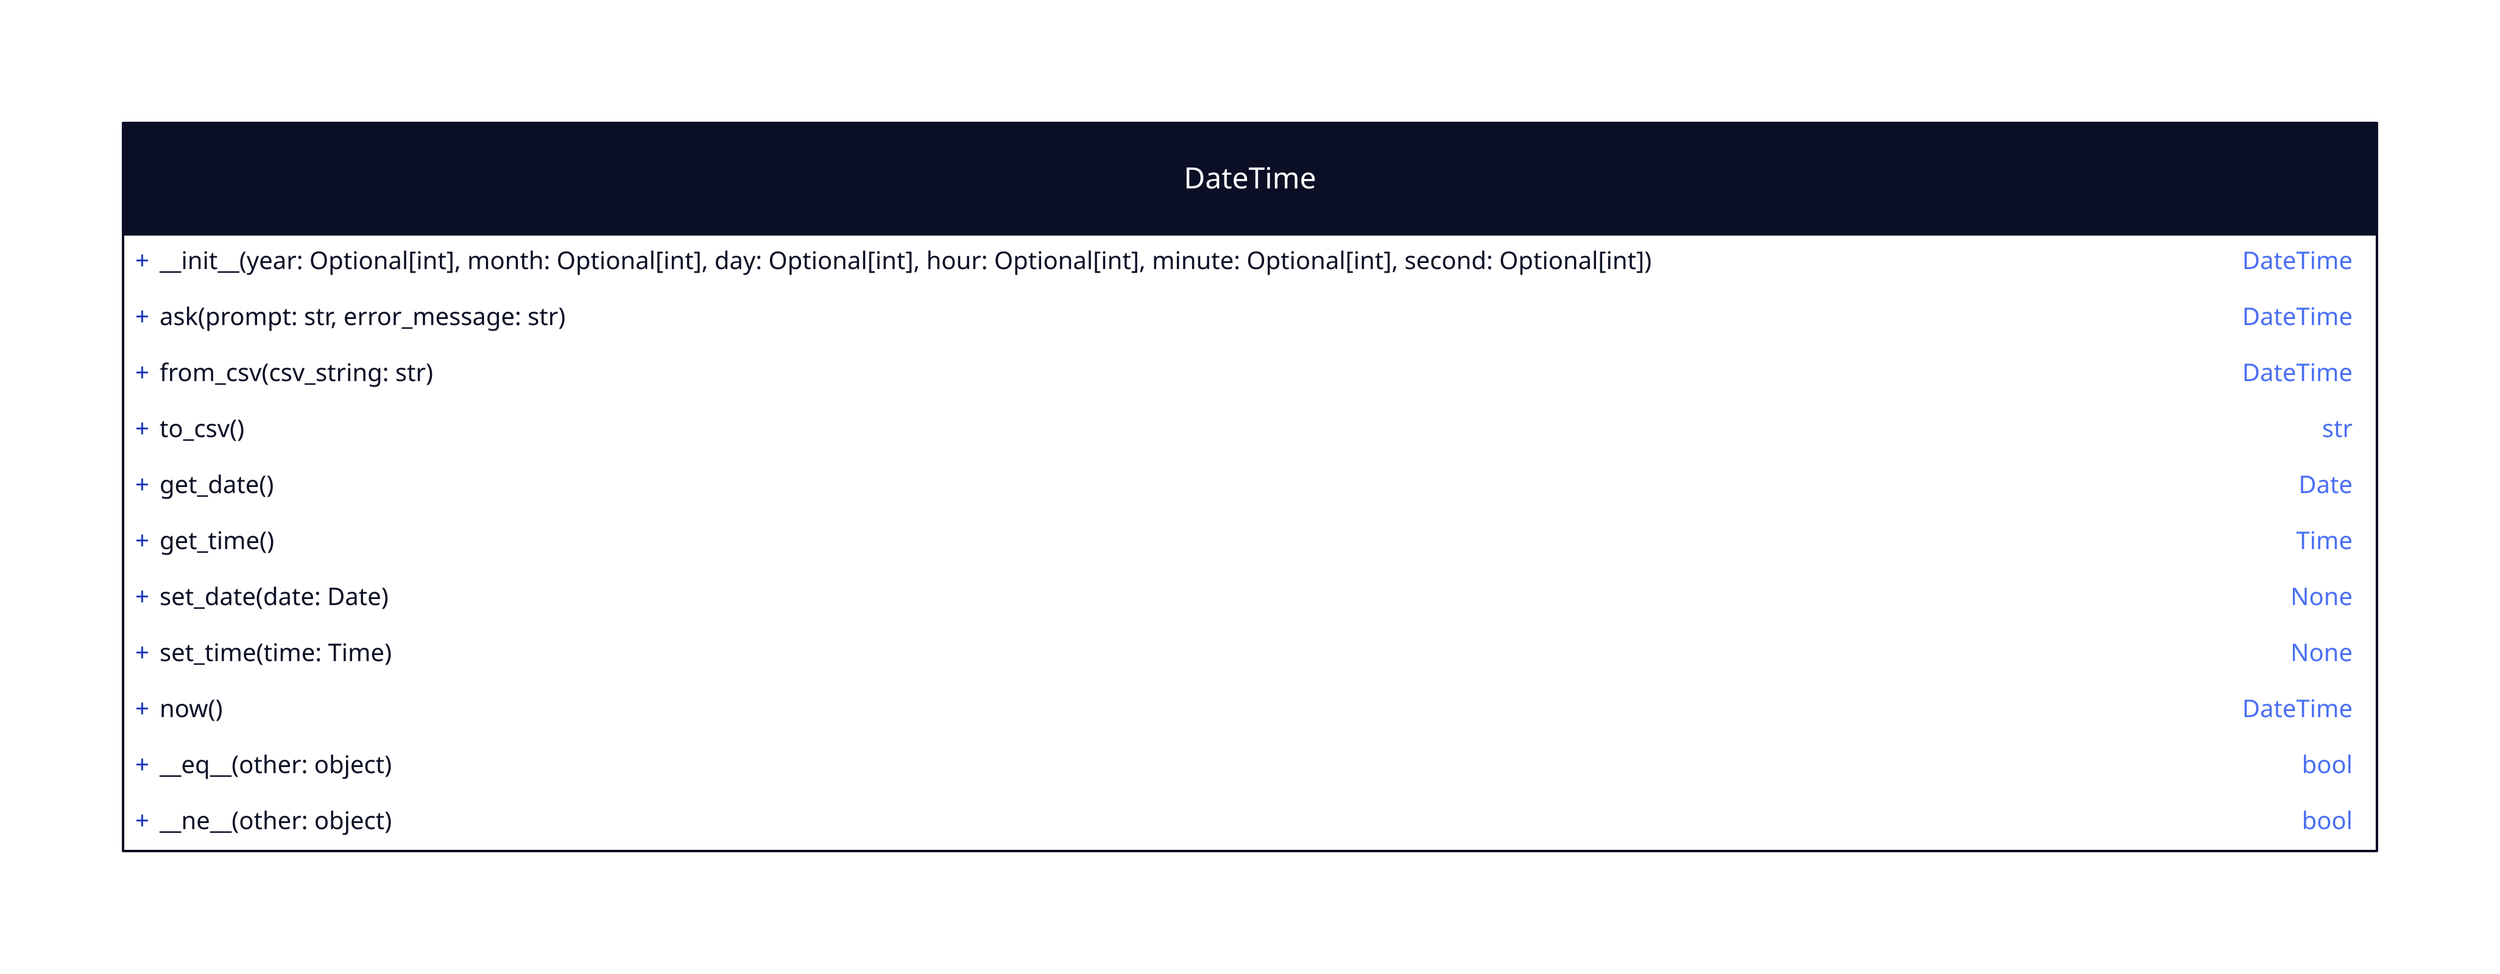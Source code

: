 DateTime: {
  shape: class

  +__init__(year\: Optional\[int\], month\: Optional\[int\], day\: Optional\[int\], hour\: Optional\[int\], minute\: Optional\[int\], second\: Optional\[int\]): DateTime
  +ask(prompt\: str, error_message\: str): DateTime

  +from_csv(csv_string\: str): DateTime
  +to_csv(): str

  +get_date(): Date
  +get_time(): Time

  +set_date(date\: Date): None
  +set_time(time\: Time): None

  +now(): DateTime

  +__eq__(other\: object): bool
  +__ne__(other\: object): bool
}